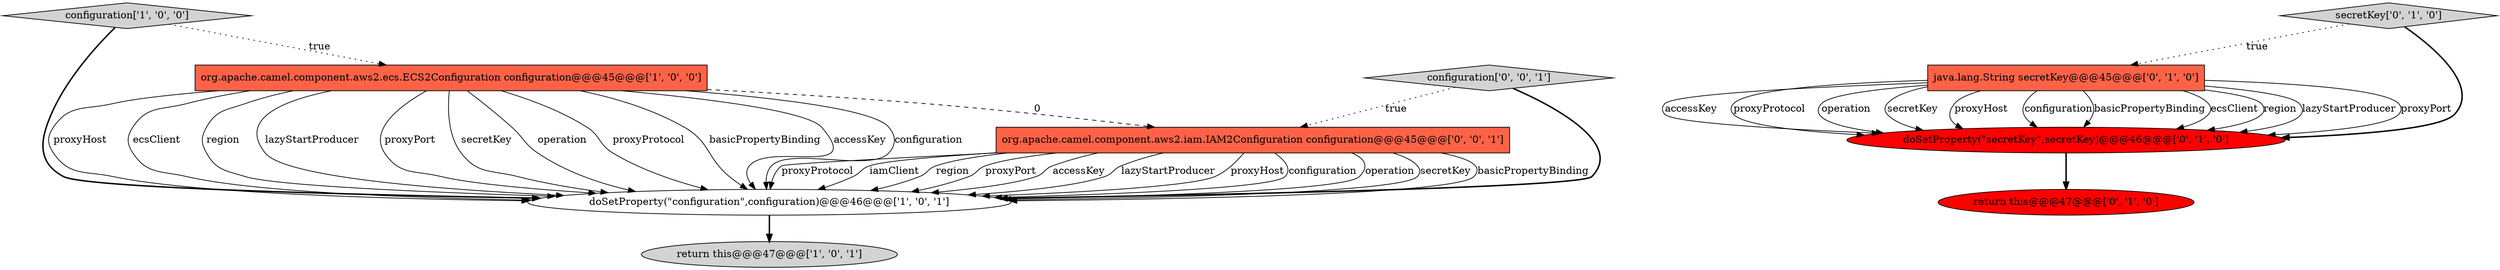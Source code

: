 digraph {
2 [style = filled, label = "return this@@@47@@@['1', '0', '1']", fillcolor = lightgray, shape = ellipse image = "AAA0AAABBB1BBB"];
5 [style = filled, label = "java.lang.String secretKey@@@45@@@['0', '1', '0']", fillcolor = tomato, shape = box image = "AAA1AAABBB2BBB"];
6 [style = filled, label = "return this@@@47@@@['0', '1', '0']", fillcolor = red, shape = ellipse image = "AAA1AAABBB2BBB"];
3 [style = filled, label = "doSetProperty(\"configuration\",configuration)@@@46@@@['1', '0', '1']", fillcolor = white, shape = ellipse image = "AAA0AAABBB1BBB"];
7 [style = filled, label = "doSetProperty(\"secretKey\",secretKey)@@@46@@@['0', '1', '0']", fillcolor = red, shape = ellipse image = "AAA1AAABBB2BBB"];
1 [style = filled, label = "configuration['1', '0', '0']", fillcolor = lightgray, shape = diamond image = "AAA0AAABBB1BBB"];
9 [style = filled, label = "configuration['0', '0', '1']", fillcolor = lightgray, shape = diamond image = "AAA0AAABBB3BBB"];
8 [style = filled, label = "org.apache.camel.component.aws2.iam.IAM2Configuration configuration@@@45@@@['0', '0', '1']", fillcolor = tomato, shape = box image = "AAA0AAABBB3BBB"];
0 [style = filled, label = "org.apache.camel.component.aws2.ecs.ECS2Configuration configuration@@@45@@@['1', '0', '0']", fillcolor = tomato, shape = box image = "AAA1AAABBB1BBB"];
4 [style = filled, label = "secretKey['0', '1', '0']", fillcolor = lightgray, shape = diamond image = "AAA0AAABBB2BBB"];
0->3 [style = solid, label="proxyHost"];
4->5 [style = dotted, label="true"];
0->3 [style = solid, label="ecsClient"];
5->7 [style = solid, label="accessKey"];
0->3 [style = solid, label="region"];
5->7 [style = solid, label="proxyProtocol"];
5->7 [style = solid, label="operation"];
5->7 [style = solid, label="secretKey"];
0->3 [style = solid, label="lazyStartProducer"];
8->3 [style = solid, label="proxyProtocol"];
8->3 [style = solid, label="iamClient"];
1->3 [style = bold, label=""];
5->7 [style = solid, label="proxyHost"];
8->3 [style = solid, label="region"];
8->3 [style = solid, label="proxyPort"];
4->7 [style = bold, label=""];
0->3 [style = solid, label="proxyPort"];
0->3 [style = solid, label="secretKey"];
9->8 [style = dotted, label="true"];
8->3 [style = solid, label="accessKey"];
8->3 [style = solid, label="lazyStartProducer"];
0->3 [style = solid, label="operation"];
5->7 [style = solid, label="configuration"];
3->2 [style = bold, label=""];
5->7 [style = solid, label="basicPropertyBinding"];
0->3 [style = solid, label="proxyProtocol"];
7->6 [style = bold, label=""];
8->3 [style = solid, label="proxyHost"];
8->3 [style = solid, label="configuration"];
0->3 [style = solid, label="basicPropertyBinding"];
8->3 [style = solid, label="operation"];
0->3 [style = solid, label="accessKey"];
5->7 [style = solid, label="ecsClient"];
9->3 [style = bold, label=""];
0->8 [style = dashed, label="0"];
8->3 [style = solid, label="secretKey"];
1->0 [style = dotted, label="true"];
5->7 [style = solid, label="region"];
5->7 [style = solid, label="lazyStartProducer"];
5->7 [style = solid, label="proxyPort"];
0->3 [style = solid, label="configuration"];
8->3 [style = solid, label="basicPropertyBinding"];
}
